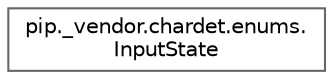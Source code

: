 digraph "Graphical Class Hierarchy"
{
 // LATEX_PDF_SIZE
  bgcolor="transparent";
  edge [fontname=Helvetica,fontsize=10,labelfontname=Helvetica,labelfontsize=10];
  node [fontname=Helvetica,fontsize=10,shape=box,height=0.2,width=0.4];
  rankdir="LR";
  Node0 [id="Node000000",label="pip._vendor.chardet.enums.\lInputState",height=0.2,width=0.4,color="grey40", fillcolor="white", style="filled",URL="$classpip_1_1__vendor_1_1chardet_1_1enums_1_1_input_state.html",tooltip=" "];
}
